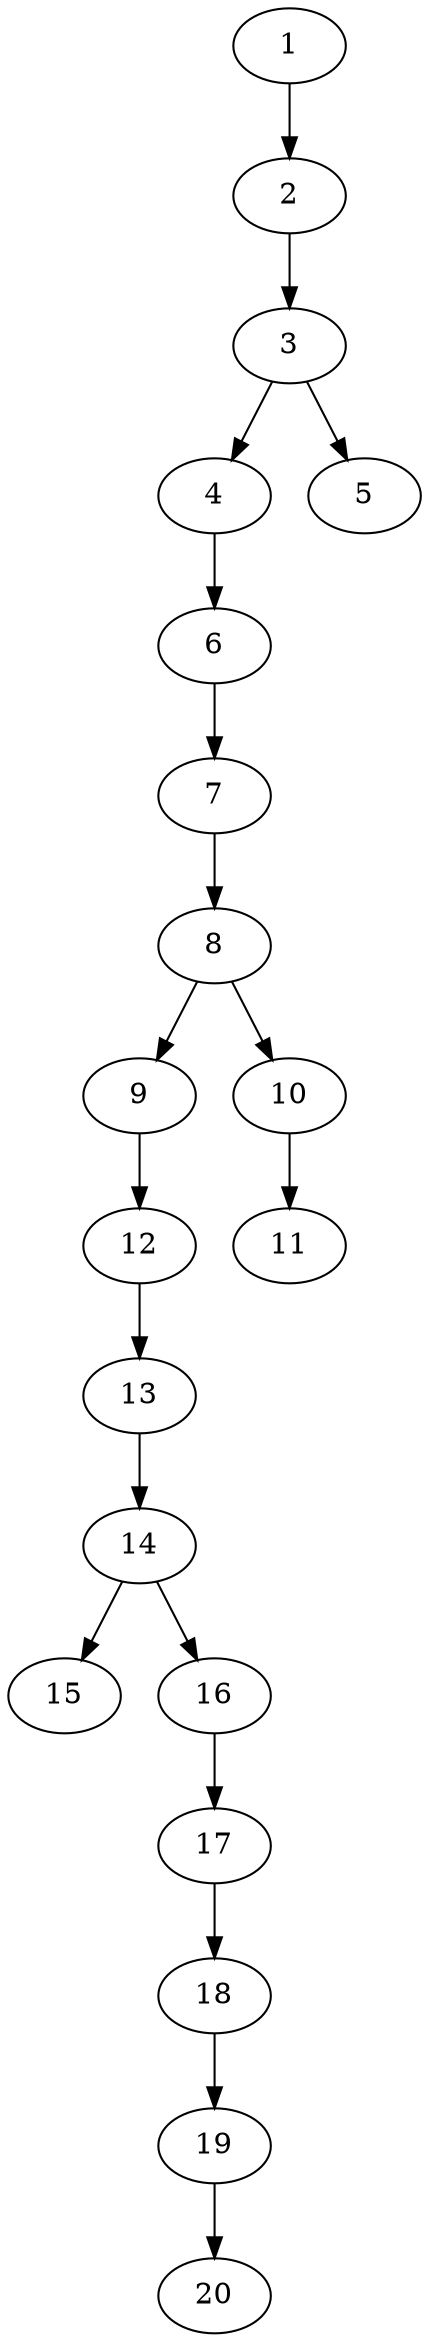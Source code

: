 // DAG automatically generated by daggen at Thu Oct  3 13:58:43 2019
// ./daggen --dot -n 20 --ccr 0.4 --fat 0.3 --regular 0.7 --density 0.5 --mindata 5242880 --maxdata 52428800 
digraph G {
  1 [size="92584960", alpha="0.10", expect_size="37033984"] 
  1 -> 2 [size ="37033984"]
  2 [size="127142400", alpha="0.15", expect_size="50856960"] 
  2 -> 3 [size ="50856960"]
  3 [size="80015360", alpha="0.16", expect_size="32006144"] 
  3 -> 4 [size ="32006144"]
  3 -> 5 [size ="32006144"]
  4 [size="104558080", alpha="0.12", expect_size="41823232"] 
  4 -> 6 [size ="41823232"]
  5 [size="13217280", alpha="0.05", expect_size="5286912"] 
  6 [size="21166080", alpha="0.06", expect_size="8466432"] 
  6 -> 7 [size ="8466432"]
  7 [size="95080960", alpha="0.07", expect_size="38032384"] 
  7 -> 8 [size ="38032384"]
  8 [size="24519680", alpha="0.07", expect_size="9807872"] 
  8 -> 9 [size ="9807872"]
  8 -> 10 [size ="9807872"]
  9 [size="78553600", alpha="0.19", expect_size="31421440"] 
  9 -> 12 [size ="31421440"]
  10 [size="129994240", alpha="0.19", expect_size="51997696"] 
  10 -> 11 [size ="51997696"]
  11 [size="70312960", alpha="0.10", expect_size="28125184"] 
  12 [size="13898240", alpha="0.14", expect_size="5559296"] 
  12 -> 13 [size ="5559296"]
  13 [size="101427200", alpha="0.19", expect_size="40570880"] 
  13 -> 14 [size ="40570880"]
  14 [size="76894720", alpha="0.11", expect_size="30757888"] 
  14 -> 15 [size ="30757888"]
  14 -> 16 [size ="30757888"]
  15 [size="29903360", alpha="0.06", expect_size="11961344"] 
  16 [size="58214400", alpha="0.11", expect_size="23285760"] 
  16 -> 17 [size ="23285760"]
  17 [size="94604800", alpha="0.03", expect_size="37841920"] 
  17 -> 18 [size ="37841920"]
  18 [size="18252800", alpha="0.07", expect_size="7301120"] 
  18 -> 19 [size ="7301120"]
  19 [size="58124800", alpha="0.13", expect_size="23249920"] 
  19 -> 20 [size ="23249920"]
  20 [size="50247680", alpha="0.03", expect_size="20099072"] 
}

